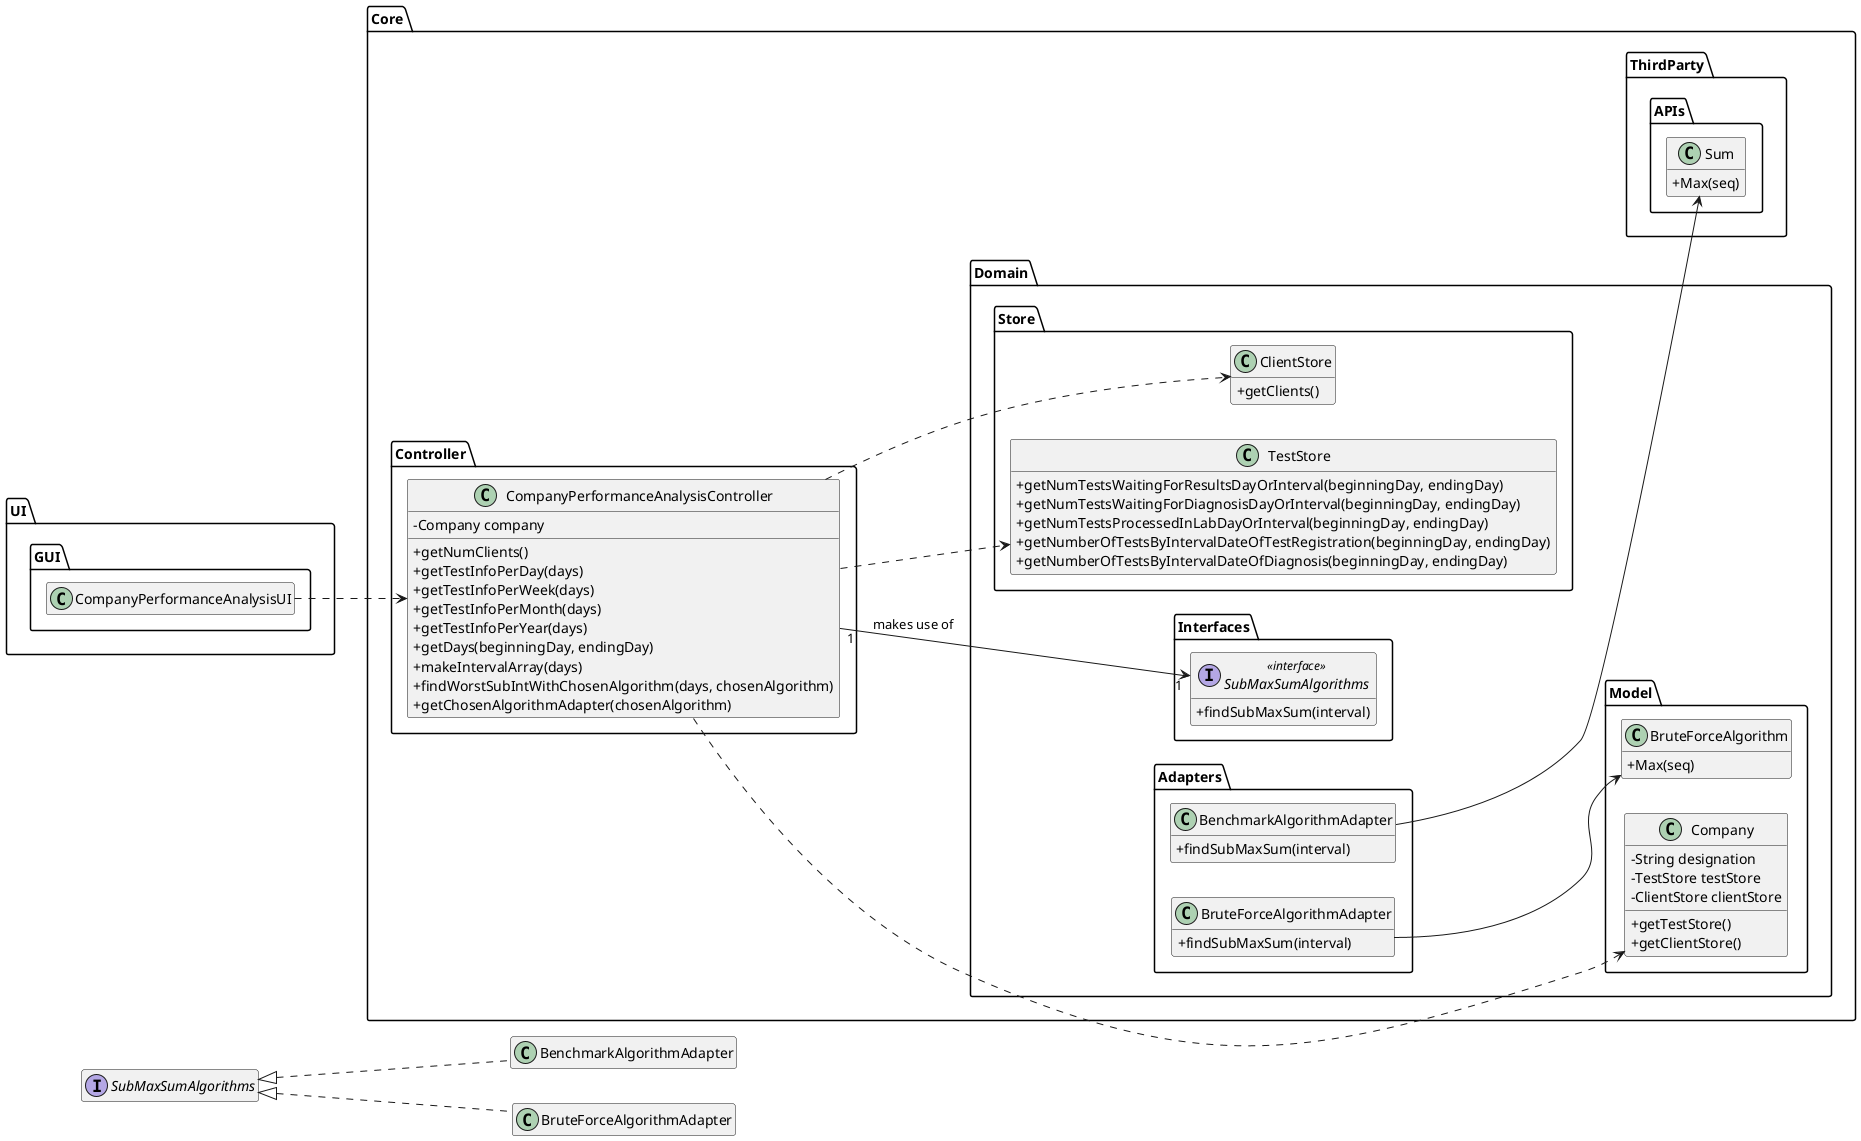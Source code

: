 @startuml
'skinparam linetype ortho
hide empty methods
hide empty attributes
left to right direction
skinparam classAttributeIconSize 0

package Core{

package Domain {

package Model{

class Company {
    -String designation
    -TestStore testStore
    -ClientStore clientStore
    +getTestStore()
    +getClientStore()
}

class BruteForceAlgorithm{
    +Max(seq)
}

}

package Interfaces {

interface SubMaxSumAlgorithms <<interface>> {
    +findSubMaxSum(interval)
}

}

package Store {

class TestStore {
    +getNumTestsWaitingForResultsDayOrInterval(beginningDay, endingDay)
    +getNumTestsWaitingForDiagnosisDayOrInterval(beginningDay, endingDay)
    +getNumTestsProcessedInLabDayOrInterval(beginningDay, endingDay)
    +getNumberOfTestsByIntervalDateOfTestRegistration(beginningDay, endingDay)
    +getNumberOfTestsByIntervalDateOfDiagnosis(beginningDay, endingDay)
}

class ClientStore {
    +getClients()
}

}

package Adapters{

class BenchmarkAlgorithmAdapter{
    +findSubMaxSum(interval)
}

class BruteForceAlgorithmAdapter{
    +findSubMaxSum(interval)
}

}

}

package Controller {

class CompanyPerformanceAnalysisController{
    -Company company
    +getNumClients()
    +getTestInfoPerDay(days)
    +getTestInfoPerWeek(days)
    +getTestInfoPerMonth(days)
    +getTestInfoPerYear(days)
    +getDays(beginningDay, endingDay)
    +makeIntervalArray(days)
    +findWorstSubIntWithChosenAlgorithm(days, chosenAlgorithm)
    +getChosenAlgorithmAdapter(chosenAlgorithm)
}

}

package ThirdParty{

package APIs {

class Sum{
    +Max(seq)
}

}

}

}

package UI {

package GUI{

class CompanyPerformanceAnalysisUI{
}

}

}

CompanyPerformanceAnalysisUI ..> CompanyPerformanceAnalysisController
CompanyPerformanceAnalysisController ..> Company
CompanyPerformanceAnalysisController ..> ClientStore
CompanyPerformanceAnalysisController ..> TestStore
CompanyPerformanceAnalysisController "1" --> "1" SubMaxSumAlgorithms : makes use of
BenchmarkAlgorithmAdapter --> Sum
BruteForceAlgorithmAdapter --> BruteForceAlgorithm

class BenchmarkAlgorithmAdapter implements SubMaxSumAlgorithms
class BruteForceAlgorithmAdapter implements SubMaxSumAlgorithms

@enduml
